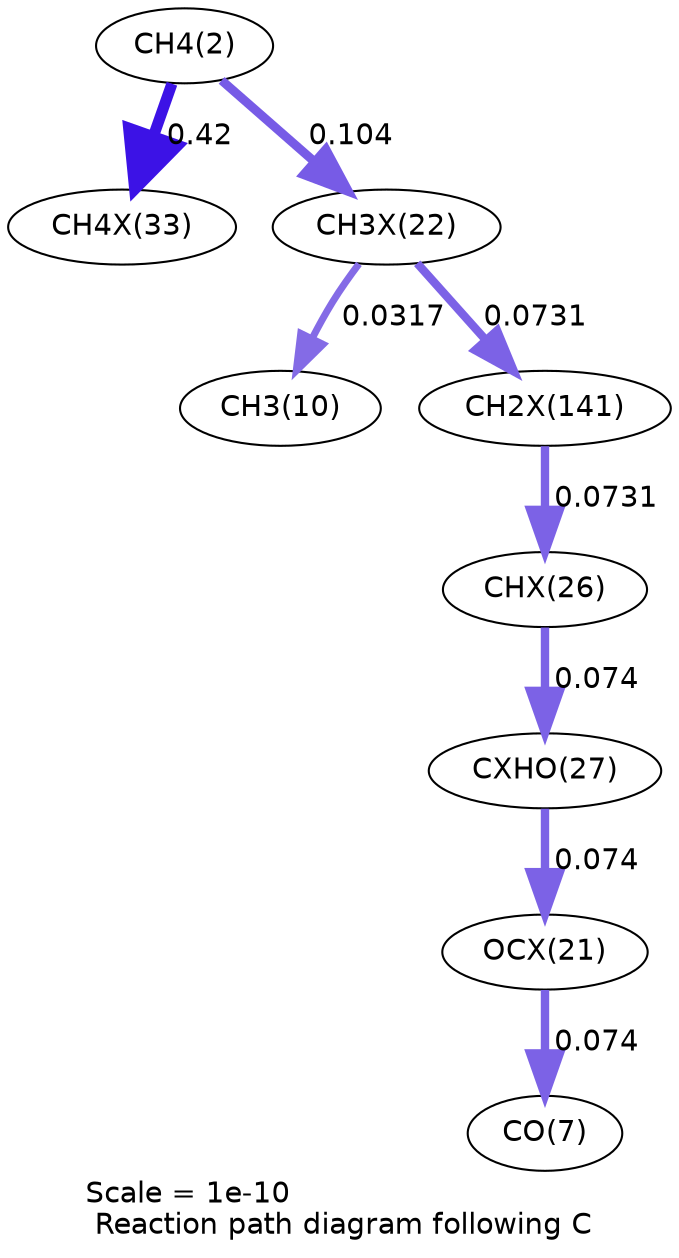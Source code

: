 digraph reaction_paths {
center=1;
s4 -> s44[fontname="Helvetica", penwidth=5.35, arrowsize=2.67, color="0.7, 0.92, 0.9"
, label=" 0.42"];
s4 -> s40[fontname="Helvetica", penwidth=4.29, arrowsize=2.15, color="0.7, 0.604, 0.9"
, label=" 0.104"];
s40 -> s12[fontname="Helvetica", penwidth=3.39, arrowsize=1.7, color="0.7, 0.532, 0.9"
, label=" 0.0317"];
s40 -> s52[fontname="Helvetica", penwidth=4.02, arrowsize=2.01, color="0.7, 0.573, 0.9"
, label=" 0.0731"];
s52 -> s42[fontname="Helvetica", penwidth=4.02, arrowsize=2.01, color="0.7, 0.573, 0.9"
, label=" 0.0731"];
s42 -> s43[fontname="Helvetica", penwidth=4.03, arrowsize=2.02, color="0.7, 0.574, 0.9"
, label=" 0.074"];
s43 -> s39[fontname="Helvetica", penwidth=4.03, arrowsize=2.02, color="0.7, 0.574, 0.9"
, label=" 0.074"];
s39 -> s9[fontname="Helvetica", penwidth=4.03, arrowsize=2.02, color="0.7, 0.574, 0.9"
, label=" 0.074"];
s4 [ fontname="Helvetica", label="CH4(2)"];
s9 [ fontname="Helvetica", label="CO(7)"];
s12 [ fontname="Helvetica", label="CH3(10)"];
s39 [ fontname="Helvetica", label="OCX(21)"];
s40 [ fontname="Helvetica", label="CH3X(22)"];
s42 [ fontname="Helvetica", label="CHX(26)"];
s43 [ fontname="Helvetica", label="CXHO(27)"];
s44 [ fontname="Helvetica", label="CH4X(33)"];
s52 [ fontname="Helvetica", label="CH2X(141)"];
 label = "Scale = 1e-10\l Reaction path diagram following C";
 fontname = "Helvetica";
}
